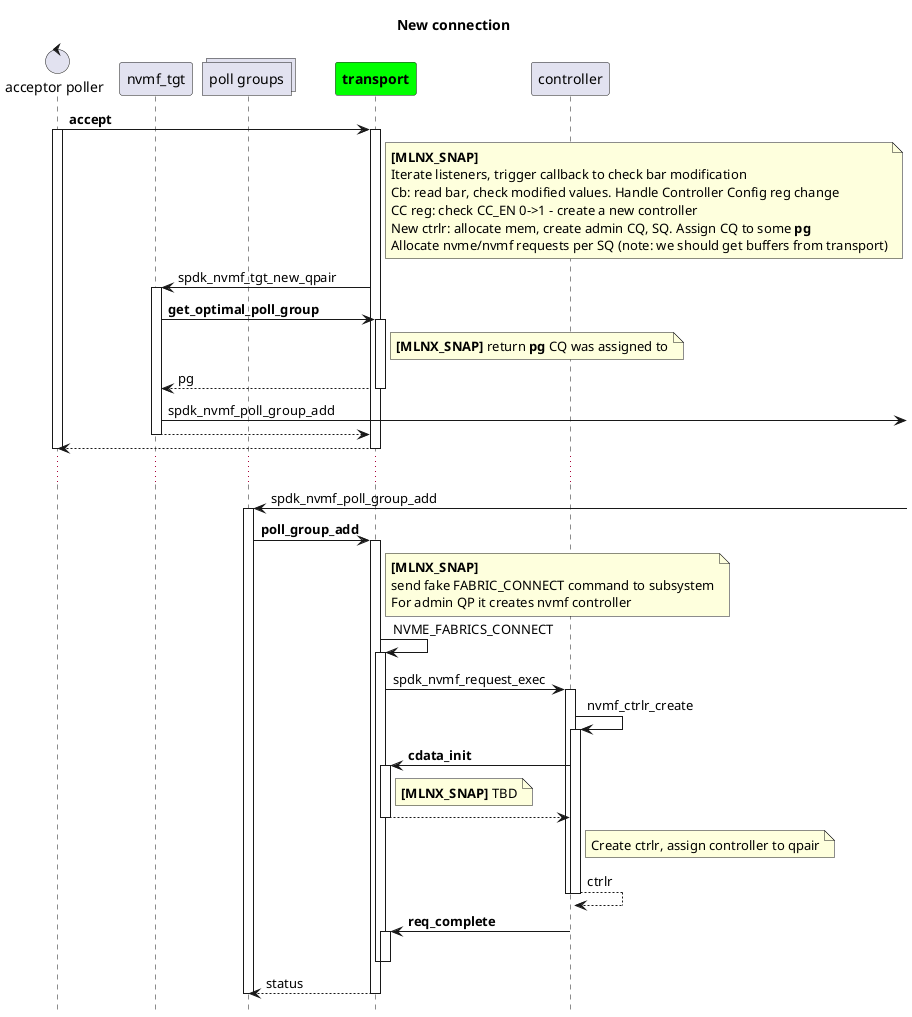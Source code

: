@startuml
autoactivate on
hide footbox

title New connection

control "acceptor poller" as acceptor
participant "nvmf_tgt" as tgt
collections "poll groups" as pg
participant "**transport**" as tr #lime
participant "controller" as ctrlr

acceptor -> tr : **accept**
activate acceptor
    note right of tr
        **[MLNX_SNAP]**
        Iterate listeners, trigger callback to check bar modification
        Cb: read bar, check modified values. Handle Controller Config reg change
        CC reg: check CC_EN 0->1 - create a new controller
        New ctrlr: allocate mem, create admin CQ, SQ. Assign CQ to some **pg**
        Allocate nvme/nvmf requests per SQ (note: we should get buffers from transport)
    end note
    tr -> tgt : spdk_nvmf_tgt_new_qpair
    tgt -> tr : **get_optimal_poll_group**
    note right of tr
         **[MLNX_SNAP]** return **pg** CQ was assigned to
    end note
    return pg
    autoactivate off
    tgt ->] : spdk_nvmf_poll_group_add
    autoactivate on
    return
    return
deactivate acceptor

...

pg <-] : spdk_nvmf_poll_group_add
	pg -> tr : **poll_group_add**
	note right of tr
		**[MLNX_SNAP]**
		send fake FABRIC_CONNECT command to subsystem
		For admin QP it creates nvmf controller
	end note


	tr -> tr : NVME_FABRICS_CONNECT
		tr -> ctrlr : spdk_nvmf_request_exec
			ctrlr -> ctrlr : nvmf_ctrlr_create
				ctrlr -> tr : **cdata_init**
				note right of tr
					**[MLNX_SNAP]** TBD
				end note
				return
			note right of ctrlr: Create ctrlr, assign controller to qpair
		return ctrlr
		deactivate ctrlr
		tr <- ctrlr : **req_complete**
		deactivate tr
	deactivate tr
	return status
deactivate pg

@enduml